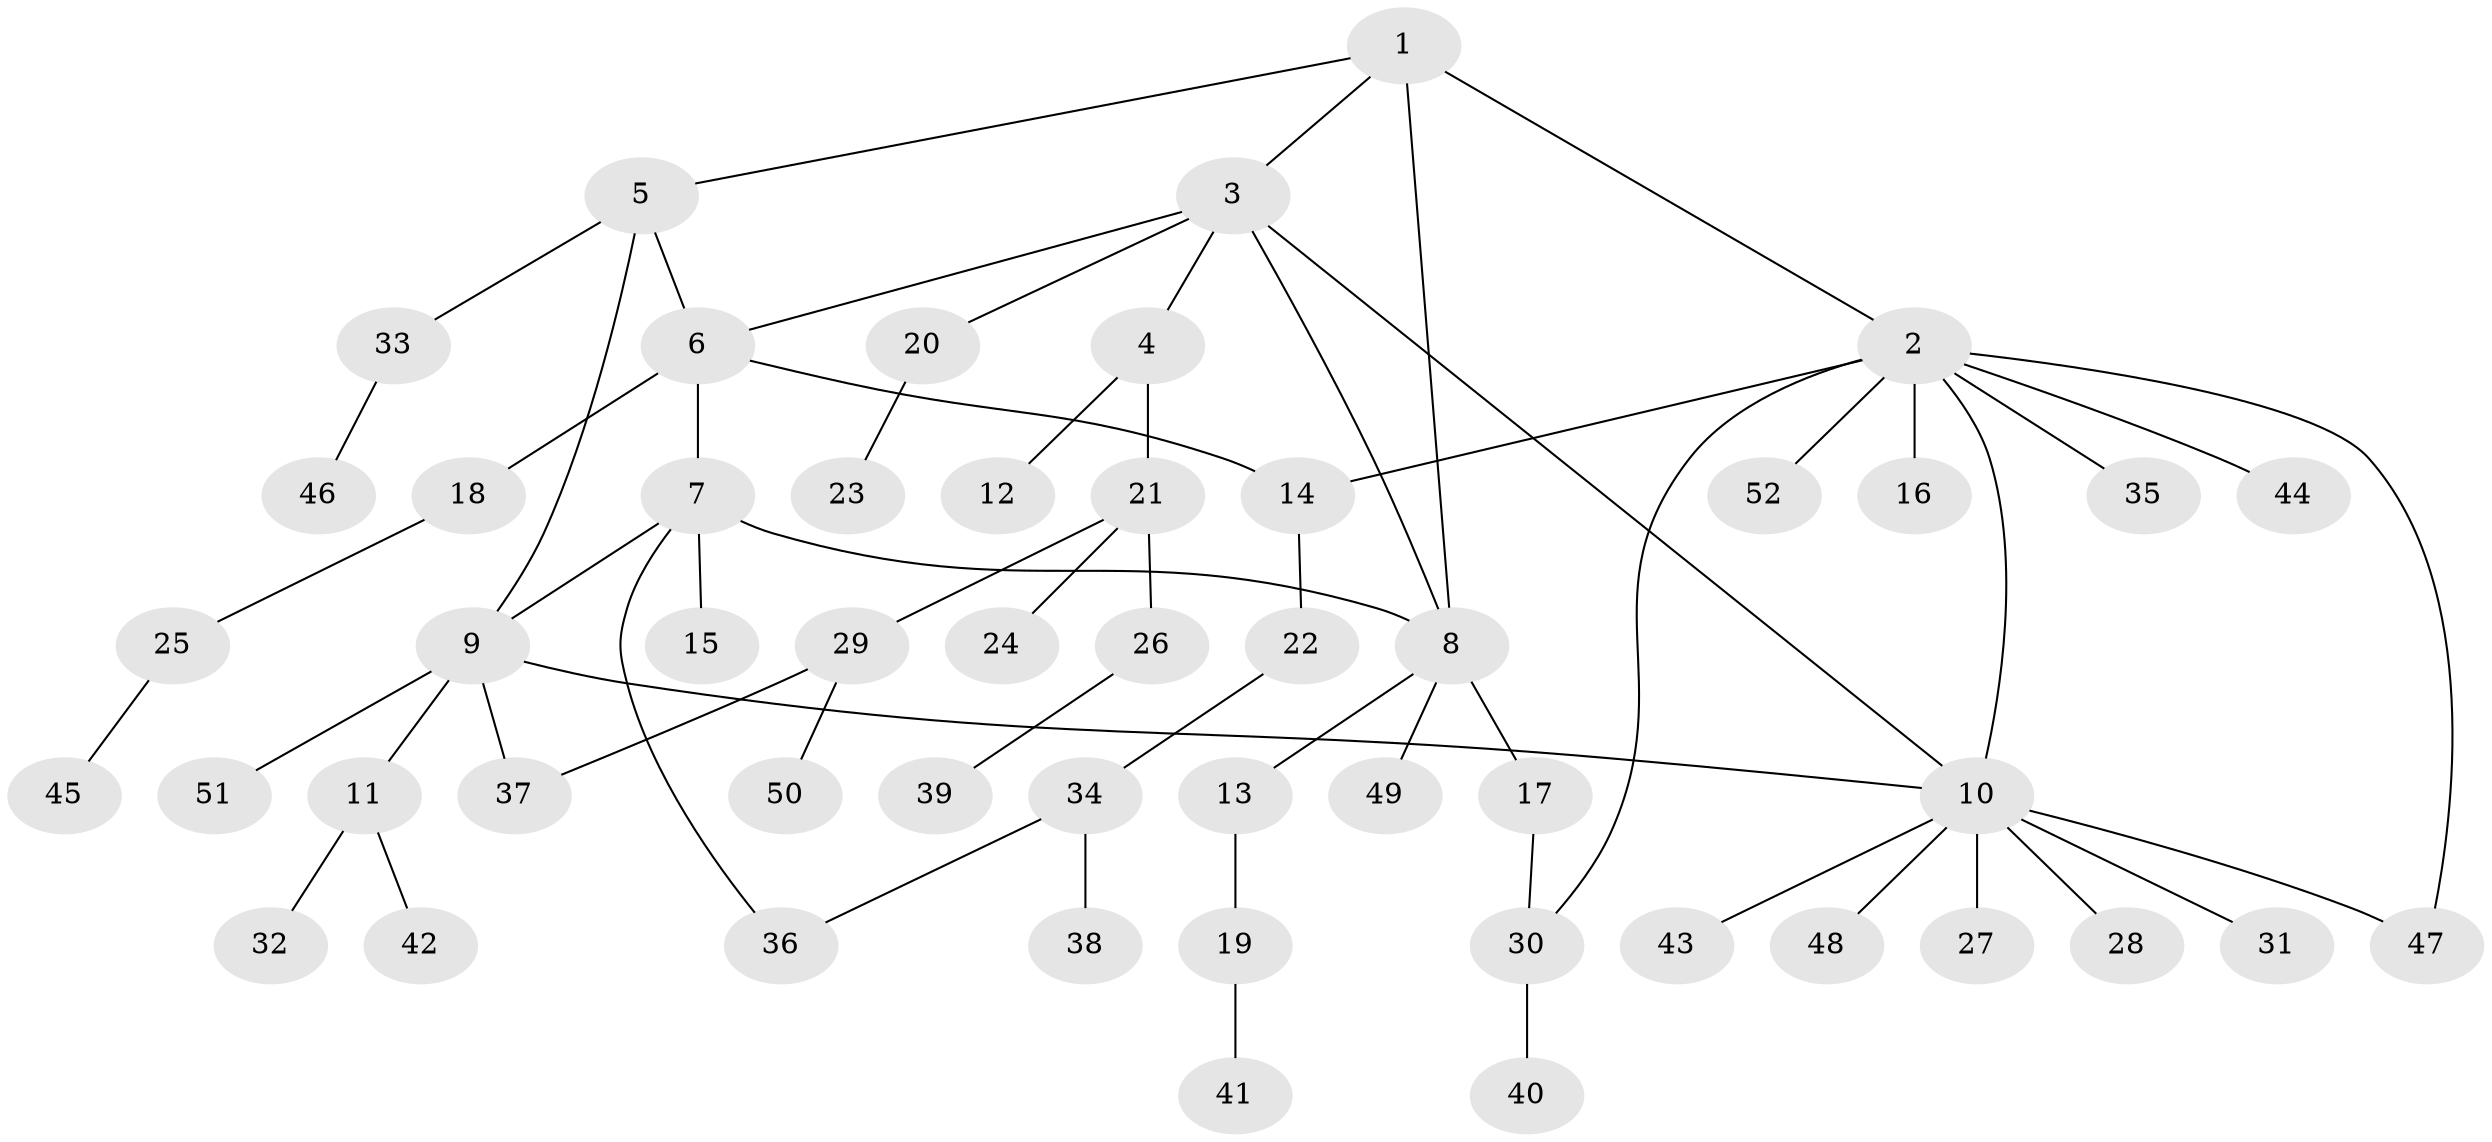 // coarse degree distribution, {10: 0.02702702702702703, 12: 0.02702702702702703, 2: 0.21621621621621623, 7: 0.05405405405405406, 5: 0.05405405405405406, 3: 0.05405405405405406, 1: 0.5405405405405406, 4: 0.02702702702702703}
// Generated by graph-tools (version 1.1) at 2025/52/02/27/25 19:52:15]
// undirected, 52 vertices, 62 edges
graph export_dot {
graph [start="1"]
  node [color=gray90,style=filled];
  1;
  2;
  3;
  4;
  5;
  6;
  7;
  8;
  9;
  10;
  11;
  12;
  13;
  14;
  15;
  16;
  17;
  18;
  19;
  20;
  21;
  22;
  23;
  24;
  25;
  26;
  27;
  28;
  29;
  30;
  31;
  32;
  33;
  34;
  35;
  36;
  37;
  38;
  39;
  40;
  41;
  42;
  43;
  44;
  45;
  46;
  47;
  48;
  49;
  50;
  51;
  52;
  1 -- 2;
  1 -- 3;
  1 -- 5;
  1 -- 8;
  2 -- 10;
  2 -- 14;
  2 -- 16;
  2 -- 30;
  2 -- 35;
  2 -- 44;
  2 -- 47;
  2 -- 52;
  3 -- 4;
  3 -- 6;
  3 -- 8;
  3 -- 10;
  3 -- 20;
  4 -- 12;
  4 -- 21;
  5 -- 6;
  5 -- 9;
  5 -- 33;
  6 -- 7;
  6 -- 14;
  6 -- 18;
  7 -- 8;
  7 -- 9;
  7 -- 15;
  7 -- 36;
  8 -- 13;
  8 -- 17;
  8 -- 49;
  9 -- 10;
  9 -- 11;
  9 -- 37;
  9 -- 51;
  10 -- 27;
  10 -- 28;
  10 -- 31;
  10 -- 43;
  10 -- 47;
  10 -- 48;
  11 -- 32;
  11 -- 42;
  13 -- 19;
  14 -- 22;
  17 -- 30;
  18 -- 25;
  19 -- 41;
  20 -- 23;
  21 -- 24;
  21 -- 26;
  21 -- 29;
  22 -- 34;
  25 -- 45;
  26 -- 39;
  29 -- 37;
  29 -- 50;
  30 -- 40;
  33 -- 46;
  34 -- 36;
  34 -- 38;
}
